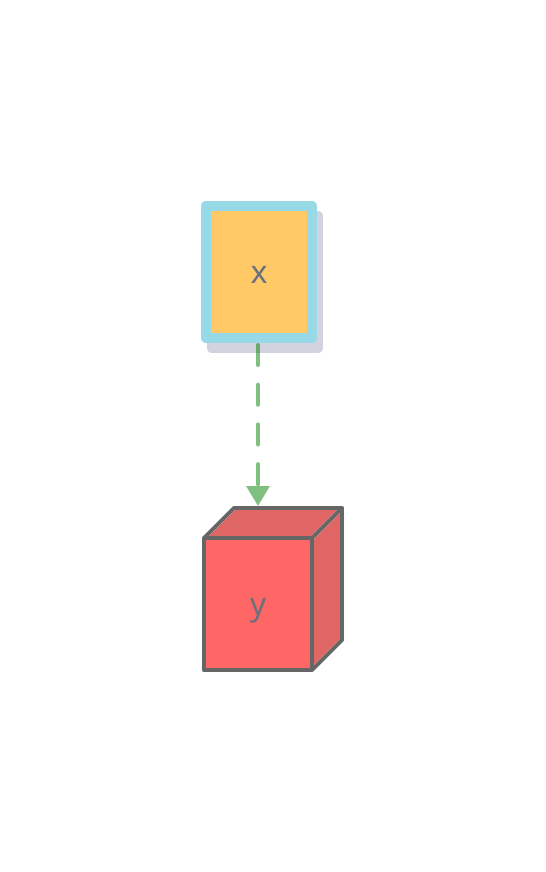 x: {
  style: {
    opacity: 0.6
    fill: orange
    stroke: "#53C0D8"
    stroke-width: 5
    shadow: true
  }
}

y: {
  style: {
    opacity: 0.6
    fill: red
    3d: true
    stroke: black
  }
}

x -> y: {
  style: {
    stroke: green
    opacity: 0.5
    stroke-width: 2
    stroke-dash: 5
  }
}
